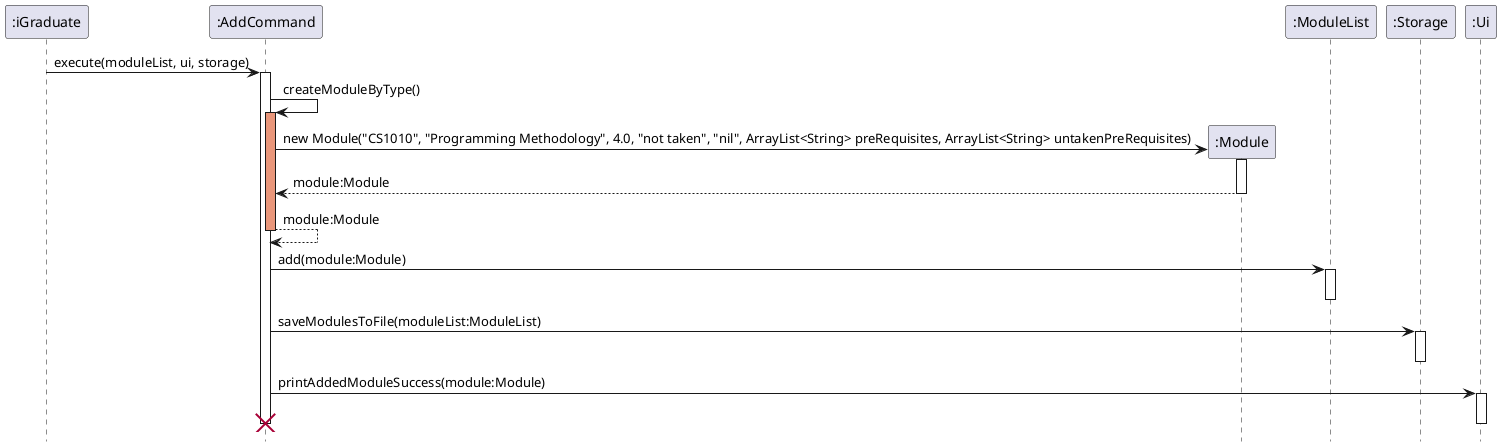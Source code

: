 @startuml
hide footbox

participant ":iGraduate" as iGraduate
participant ":AddCommand" as AddCommand
participant ":Module" as Module
participant ":ModuleList" as ModuleList
participant ":Storage" as Storage
participant ":Ui" as Ui

iGraduate -> AddCommand: execute(moduleList, ui, storage)
activate AddCommand

AddCommand -> AddCommand: createModuleByType()
activate AddCommand #DarkSalmon
create Module
AddCommand -> Module: new Module("CS1010", "Programming Methodology", 4.0, "not taken", "nil", ArrayList<String> preRequisites, ArrayList<String> untakenPreRequisites)
activate Module
return module:Module
return module:Module

AddCommand -> ModuleList: add(module:Module)
activate ModuleList
deactivate ModuleList

AddCommand -> Storage: saveModulesToFile(moduleList:ModuleList)
activate Storage
deactivate Storage

AddCommand -> Ui: printAddedModuleSuccess(module:Module)
activate Ui
deactivate Ui


deactivate AddCommand
destroy AddCommand
@enduml